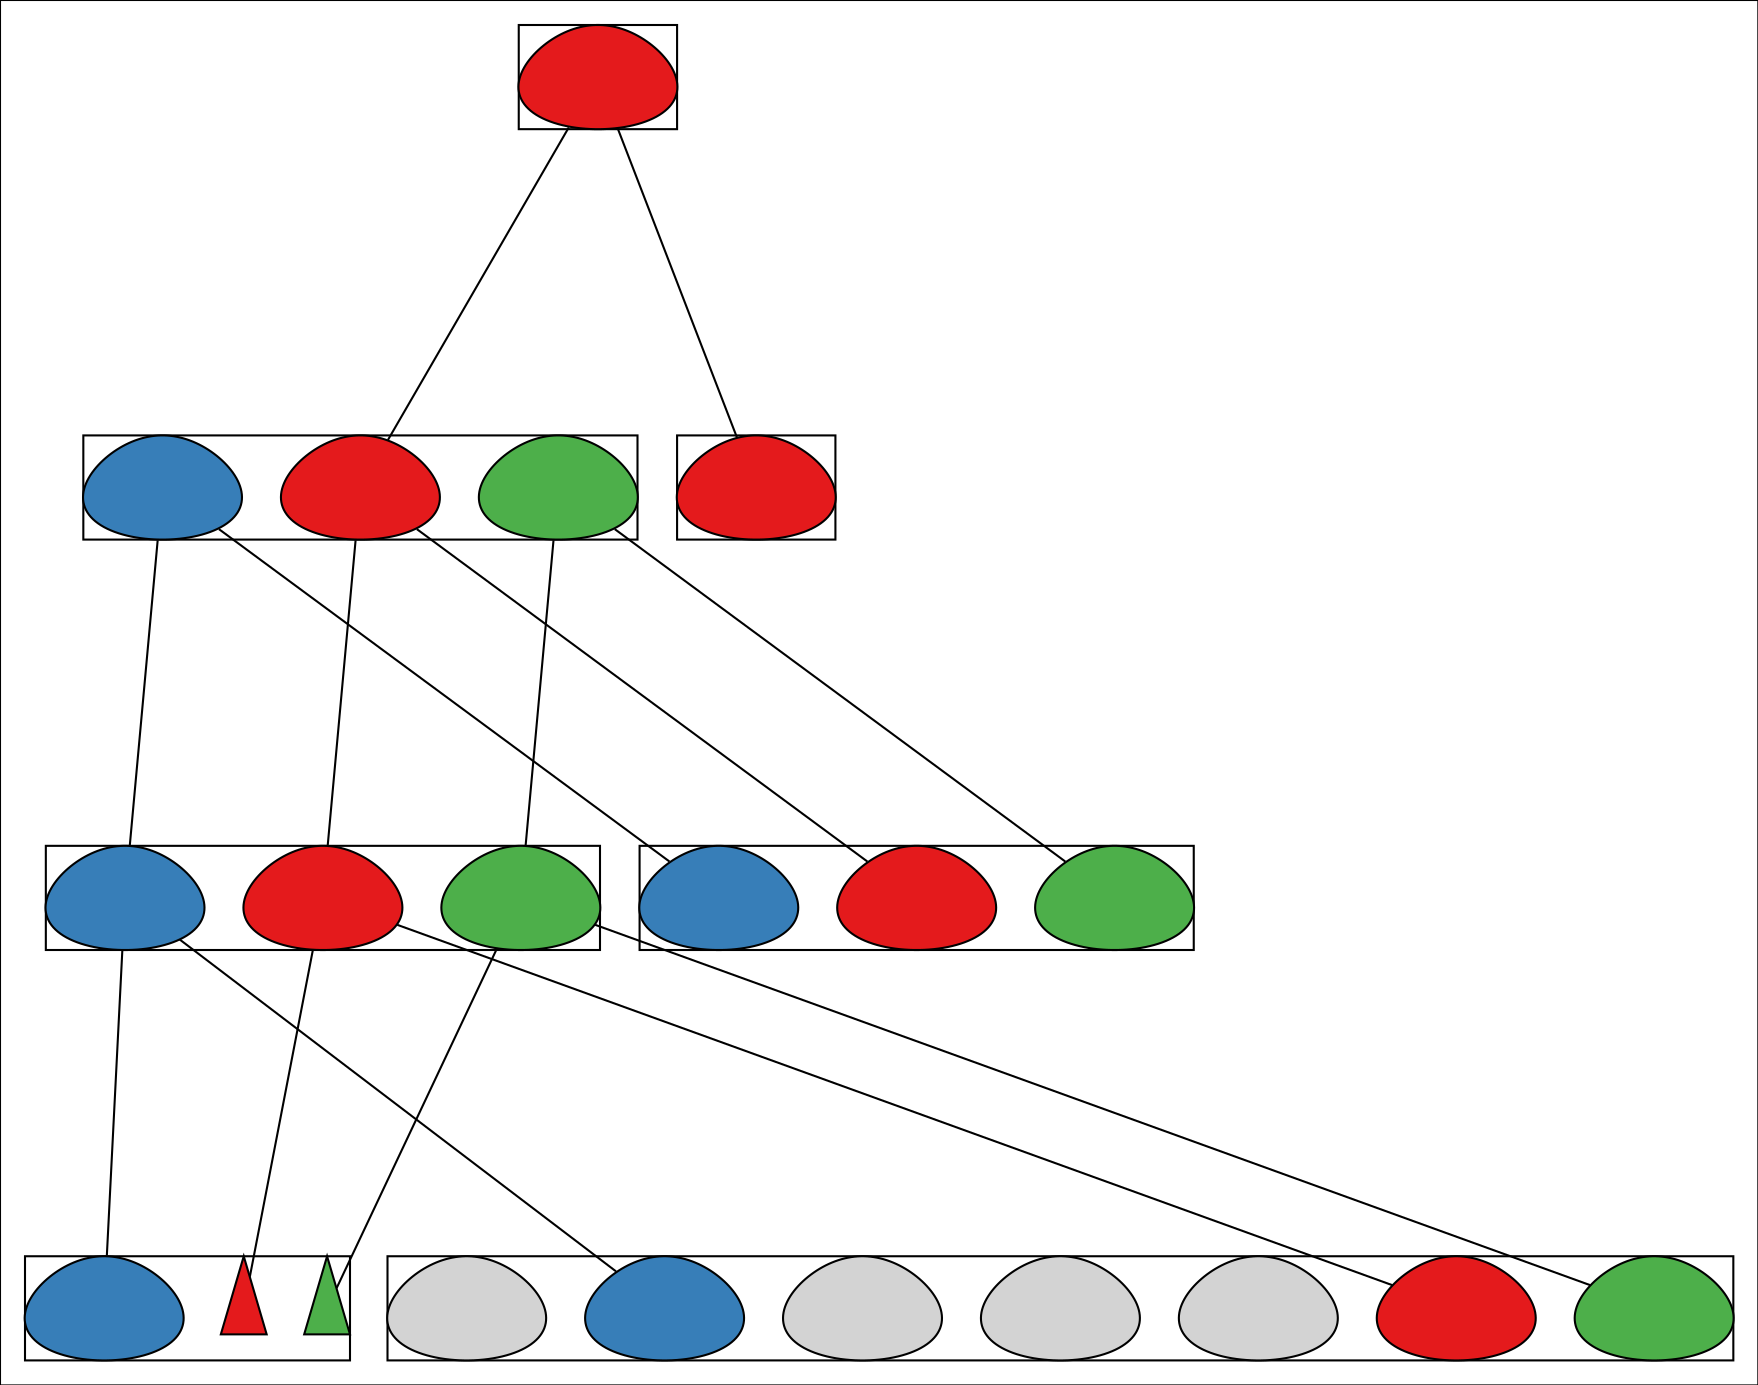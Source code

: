 strict digraph G {
colorscheme=set13;
directed=True;
margin="0.0";
newrank=True;
outputorder=edgesfirst;
rankdir=TB;
splines=False;
"1#0" [colorscheme=set13, fillcolor=1, height="0.7", label="", shape=egg, style=filled, width=1];
subgraph cluster_1 {
label="";
rank=same;
"1#0";
}

"2#0" [colorscheme=set13, fillcolor=2, height="0.7", label="", shape=egg, style=filled, width=1];
"2#1" [colorscheme=set13, fillcolor=1, height="0.7", label="", shape=egg, style=filled, width=1];
"2#2" [colorscheme=set13, fillcolor=3, height="0.7", label="", shape=egg, style=filled, width=1];
subgraph cluster_2 {
label="";
rank=same;
"2#0";
"2#1";
"2#2";
}

"3#0" [colorscheme=set13, fillcolor=1, height="0.7", label="", shape=egg, style=filled, width=1];
subgraph cluster_3 {
label="";
rank=sink;
"3#0";
}

"4#0" [colorscheme=set13, fillcolor=2, height="0.7", label="", shape=egg, style=filled, width=1];
"4#1" [colorscheme=set13, fillcolor=1, height="0.7", label="", shape=egg, style=filled, width=1];
"4#2" [colorscheme=set13, fillcolor=3, height="0.7", label="", shape=egg, style=filled, width=1];
subgraph cluster_4 {
label="";
rank=same;
"4#0";
"4#1";
"4#2";
}

"5#0" [colorscheme=set13, fillcolor=2, height="0.7", label="", shape=egg, style=filled, width=1];
"5#1" [colorscheme=set13, fillcolor=1, height="0.7", label="", shape=egg, style=filled, width=1];
"5#2" [colorscheme=set13, fillcolor=3, height="0.7", label="", shape=egg, style=filled, width=1];
subgraph cluster_5 {
label="";
rank=sink;
"5#0";
"5#1";
"5#2";
}

"6#0" [colorscheme=set13, fillcolor=2, height="0.7", label="", shape=egg, style=filled, width=1];
"6#0_death" [colorscheme=set13, fillcolor=1, height="0.7", label="", shape=triangle, style=filled, width="0.3"];
"6#1_death" [colorscheme=set13, fillcolor=3, height="0.7", label="", shape=triangle, style=filled, width="0.3"];
subgraph cluster_6 {
label="";
rank=sink;
"6#0";
"6#0_death";
"6#1_death";
}

"7#0" [colorscheme=set13, fillcolor=1, height="0.7", label="", shape=egg, style=filled, width=1];
"7#1" [colorscheme=set13, fillcolor=3, height="0.7", label="", shape=egg, style=filled, width=1];
"7#2" [height="0.7", label="", shape=egg, style=filled, width=1];
"7#3" [height="0.7", label="", shape=egg, style=filled, width=1];
"7#4" [height="0.7", label="", shape=egg, style=filled, width=1];
"7#5" [colorscheme=set13, fillcolor=2, height="0.7", label="", shape=egg, style=filled, width=1];
"7#6" [height="0.7", label="", shape=egg, style=filled, width=1];
subgraph cluster_7 {
label="";
rank=sink;
"7#0";
"7#1";
"7#2";
"7#3";
"7#4";
"7#5";
"7#6";
}

"1#0" -> "2#1"  [dir=none, minlen=4, weight=1];
"1#0" -> "3#0"  [dir=none, minlen=4, weight=1];
"2#0" -> "4#0"  [dir=none, minlen=4, weight=1];
"2#0" -> "5#0"  [dir=none, minlen=4, weight=1];
"2#1" -> "4#1"  [dir=none, minlen=4, weight=1];
"2#1" -> "5#1"  [dir=none, minlen=4, weight=1];
"2#2" -> "4#2"  [dir=none, minlen=4, weight=1];
"2#2" -> "5#2"  [dir=none, minlen=4, weight=1];
"4#0" -> "6#0"  [dir=none, minlen=4, weight=1];
"4#0" -> "7#5"  [dir=none, minlen=4, weight=1];
"4#1" -> "7#0"  [dir=none, minlen=4, weight=1];
"4#1" -> "6#0_death"  [dir=none, minlen=4, weight=1];
"4#2" -> "7#1"  [dir=none, minlen=4, weight=1];
"4#2" -> "6#1_death"  [dir=none, minlen=4, weight=1];
}
